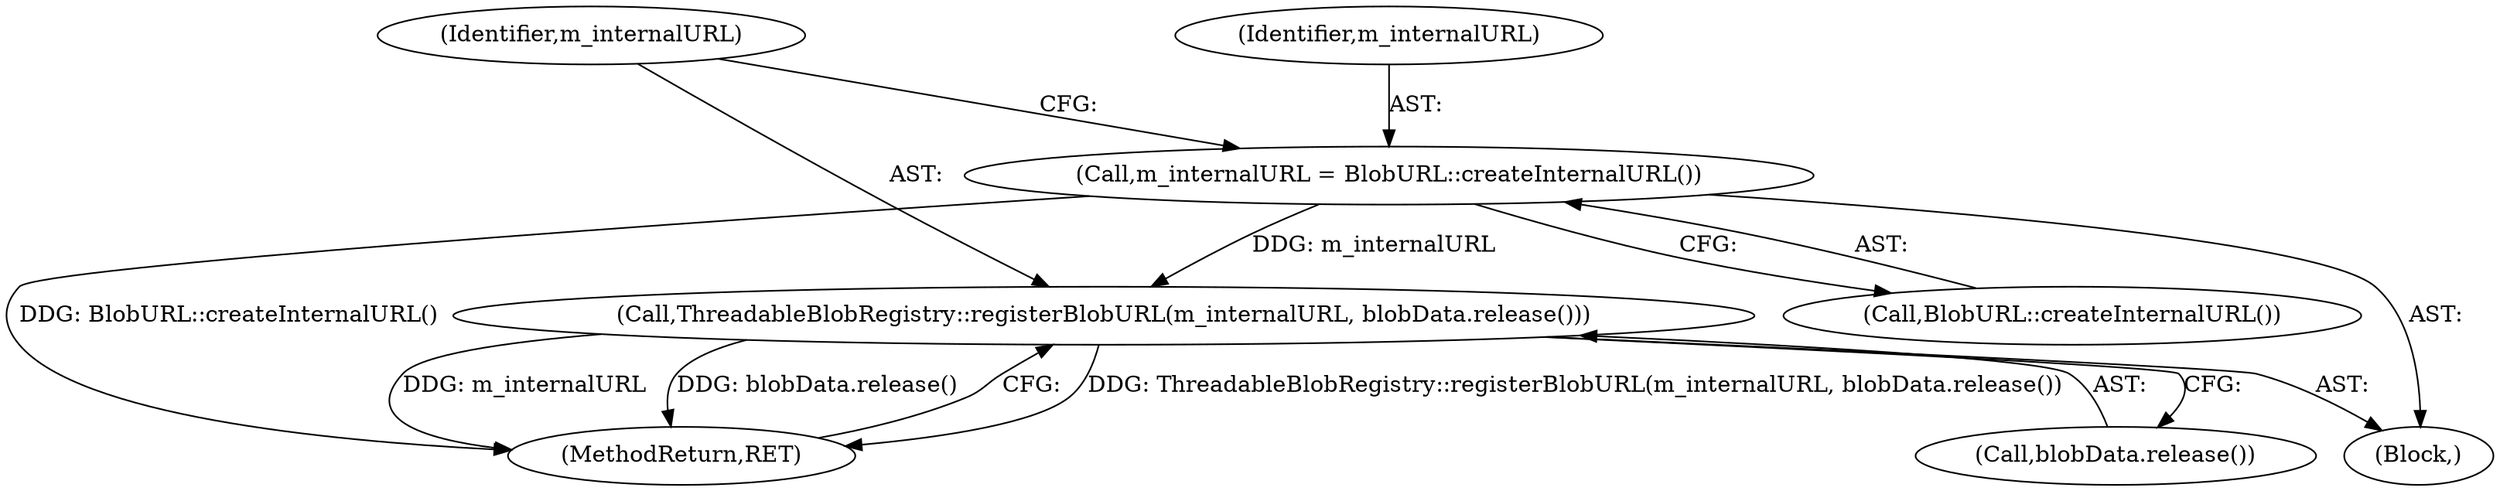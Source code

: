 digraph "1_Chrome_d0c31f0342cefc46a3b3d80359a9779d044d4c0d@API" {
"1000111" [label="(Call,ThreadableBlobRegistry::registerBlobURL(m_internalURL, blobData.release()))"];
"1000108" [label="(Call,m_internalURL = BlobURL::createInternalURL())"];
"1000110" [label="(Call,BlobURL::createInternalURL())"];
"1000114" [label="(MethodReturn,RET)"];
"1000112" [label="(Identifier,m_internalURL)"];
"1000101" [label="(Block,)"];
"1000109" [label="(Identifier,m_internalURL)"];
"1000113" [label="(Call,blobData.release())"];
"1000108" [label="(Call,m_internalURL = BlobURL::createInternalURL())"];
"1000111" [label="(Call,ThreadableBlobRegistry::registerBlobURL(m_internalURL, blobData.release()))"];
"1000111" -> "1000101"  [label="AST: "];
"1000111" -> "1000113"  [label="CFG: "];
"1000112" -> "1000111"  [label="AST: "];
"1000113" -> "1000111"  [label="AST: "];
"1000114" -> "1000111"  [label="CFG: "];
"1000111" -> "1000114"  [label="DDG: ThreadableBlobRegistry::registerBlobURL(m_internalURL, blobData.release())"];
"1000111" -> "1000114"  [label="DDG: m_internalURL"];
"1000111" -> "1000114"  [label="DDG: blobData.release()"];
"1000108" -> "1000111"  [label="DDG: m_internalURL"];
"1000108" -> "1000101"  [label="AST: "];
"1000108" -> "1000110"  [label="CFG: "];
"1000109" -> "1000108"  [label="AST: "];
"1000110" -> "1000108"  [label="AST: "];
"1000112" -> "1000108"  [label="CFG: "];
"1000108" -> "1000114"  [label="DDG: BlobURL::createInternalURL()"];
}
